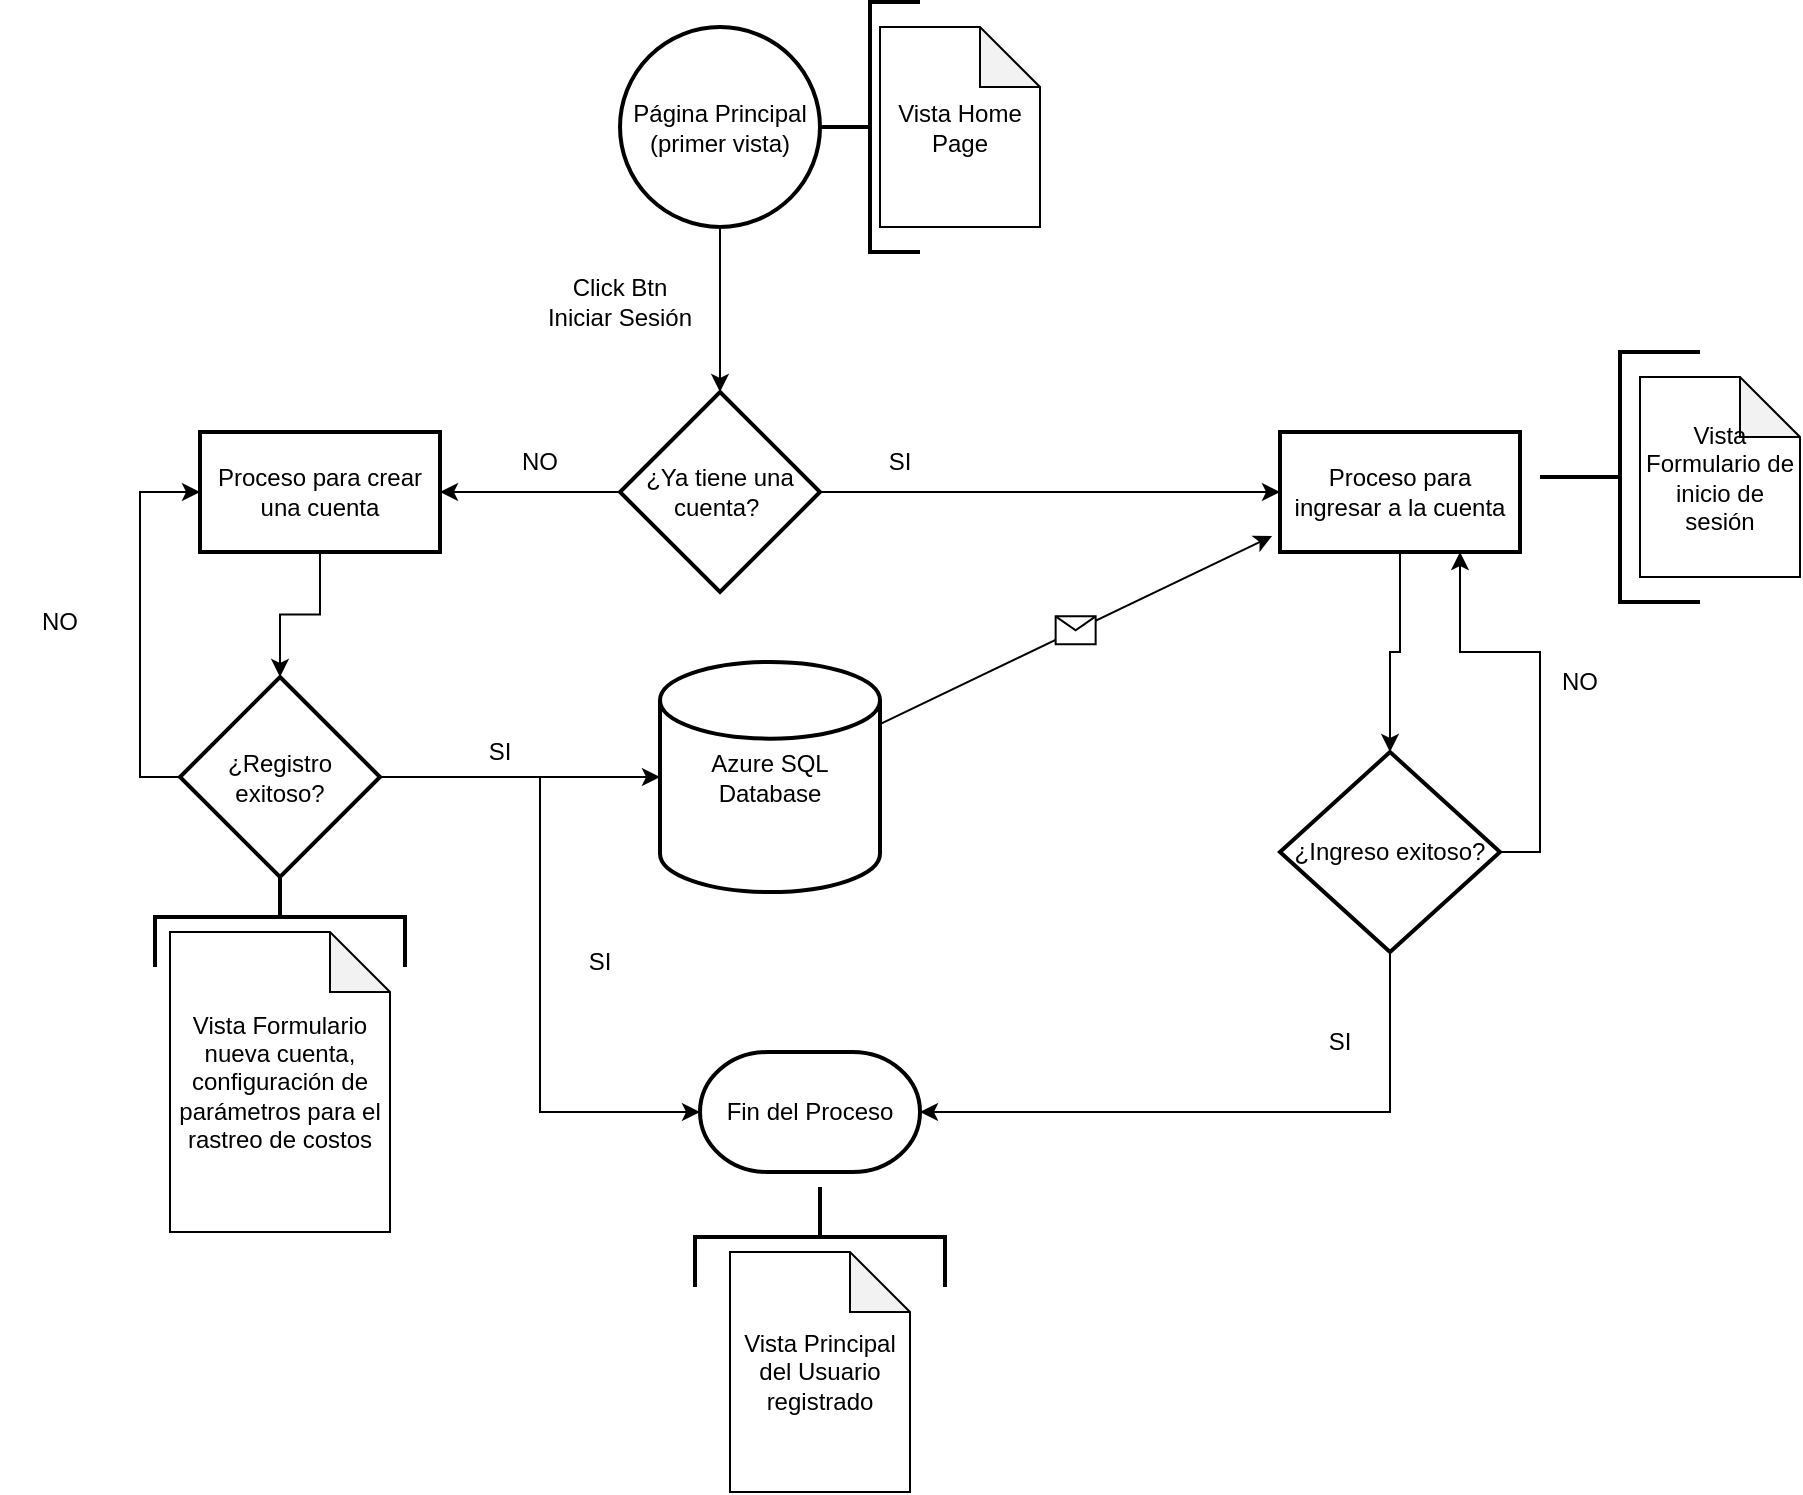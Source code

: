 <mxfile version="20.8.18" type="github">
  <diagram name="Page-1" id="74e2e168-ea6b-b213-b513-2b3c1d86103e">
    <mxGraphModel dx="1373" dy="774" grid="1" gridSize="10" guides="1" tooltips="1" connect="1" arrows="1" fold="1" page="1" pageScale="1" pageWidth="1100" pageHeight="850" background="none" math="0" shadow="0">
      <root>
        <mxCell id="0" />
        <mxCell id="1" parent="0" />
        <mxCell id="oz9p4cTDpWmSpgmov__A-6" style="edgeStyle=orthogonalEdgeStyle;rounded=0;orthogonalLoop=1;jettySize=auto;html=1;" edge="1" parent="1" source="oz9p4cTDpWmSpgmov__A-2" target="oz9p4cTDpWmSpgmov__A-4">
          <mxGeometry relative="1" as="geometry" />
        </mxCell>
        <mxCell id="oz9p4cTDpWmSpgmov__A-2" value="Página Principal (primer vista)" style="strokeWidth=2;html=1;shape=mxgraph.flowchart.start_2;whiteSpace=wrap;" vertex="1" parent="1">
          <mxGeometry x="460" y="27.5" width="100" height="100" as="geometry" />
        </mxCell>
        <mxCell id="oz9p4cTDpWmSpgmov__A-13" style="edgeStyle=orthogonalEdgeStyle;rounded=0;orthogonalLoop=1;jettySize=auto;html=1;" edge="1" parent="1" source="oz9p4cTDpWmSpgmov__A-4" target="oz9p4cTDpWmSpgmov__A-9">
          <mxGeometry relative="1" as="geometry" />
        </mxCell>
        <mxCell id="oz9p4cTDpWmSpgmov__A-14" value="" style="edgeStyle=orthogonalEdgeStyle;rounded=0;orthogonalLoop=1;jettySize=auto;html=1;" edge="1" parent="1" source="oz9p4cTDpWmSpgmov__A-4" target="oz9p4cTDpWmSpgmov__A-12">
          <mxGeometry relative="1" as="geometry" />
        </mxCell>
        <mxCell id="oz9p4cTDpWmSpgmov__A-4" value="¿Ya tiene una cuenta?&amp;nbsp;" style="strokeWidth=2;html=1;shape=mxgraph.flowchart.decision;whiteSpace=wrap;" vertex="1" parent="1">
          <mxGeometry x="460" y="210" width="100" height="100" as="geometry" />
        </mxCell>
        <mxCell id="oz9p4cTDpWmSpgmov__A-7" value="Click Btn Iniciar Sesión" style="text;html=1;strokeColor=none;fillColor=none;align=center;verticalAlign=middle;whiteSpace=wrap;rounded=0;" vertex="1" parent="1">
          <mxGeometry x="420" y="140" width="80" height="50" as="geometry" />
        </mxCell>
        <mxCell id="oz9p4cTDpWmSpgmov__A-20" value="" style="edgeStyle=orthogonalEdgeStyle;rounded=0;orthogonalLoop=1;jettySize=auto;html=1;" edge="1" parent="1" source="oz9p4cTDpWmSpgmov__A-9" target="oz9p4cTDpWmSpgmov__A-19">
          <mxGeometry relative="1" as="geometry" />
        </mxCell>
        <mxCell id="oz9p4cTDpWmSpgmov__A-9" value="Proceso para crear una cuenta" style="whiteSpace=wrap;html=1;strokeWidth=2;" vertex="1" parent="1">
          <mxGeometry x="250" y="230" width="120" height="60" as="geometry" />
        </mxCell>
        <mxCell id="oz9p4cTDpWmSpgmov__A-10" value="NO" style="text;html=1;strokeColor=none;fillColor=none;align=center;verticalAlign=middle;whiteSpace=wrap;rounded=0;" vertex="1" parent="1">
          <mxGeometry x="390" y="230" width="60" height="30" as="geometry" />
        </mxCell>
        <mxCell id="oz9p4cTDpWmSpgmov__A-11" value="SI" style="text;html=1;strokeColor=none;fillColor=none;align=center;verticalAlign=middle;whiteSpace=wrap;rounded=0;" vertex="1" parent="1">
          <mxGeometry x="570" y="230" width="60" height="30" as="geometry" />
        </mxCell>
        <mxCell id="oz9p4cTDpWmSpgmov__A-38" style="edgeStyle=orthogonalEdgeStyle;rounded=0;orthogonalLoop=1;jettySize=auto;html=1;exitX=0.5;exitY=1;exitDx=0;exitDy=0;entryX=0.5;entryY=0;entryDx=0;entryDy=0;" edge="1" parent="1" source="oz9p4cTDpWmSpgmov__A-12" target="oz9p4cTDpWmSpgmov__A-34">
          <mxGeometry relative="1" as="geometry" />
        </mxCell>
        <mxCell id="oz9p4cTDpWmSpgmov__A-12" value="Proceso para ingresar a la cuenta" style="whiteSpace=wrap;html=1;strokeWidth=2;" vertex="1" parent="1">
          <mxGeometry x="790" y="230" width="120" height="60" as="geometry" />
        </mxCell>
        <mxCell id="oz9p4cTDpWmSpgmov__A-15" value="Vista Formulario nueva cuenta, configuración de parámetros para el rastreo de costos" style="shape=note;whiteSpace=wrap;html=1;backgroundOutline=1;darkOpacity=0.05;" vertex="1" parent="1">
          <mxGeometry x="235" y="480" width="110" height="150" as="geometry" />
        </mxCell>
        <mxCell id="oz9p4cTDpWmSpgmov__A-16" value="" style="strokeWidth=2;html=1;shape=mxgraph.flowchart.annotation_2;align=left;labelPosition=right;pointerEvents=1;rotation=90;" vertex="1" parent="1">
          <mxGeometry x="265" y="410" width="50" height="125" as="geometry" />
        </mxCell>
        <mxCell id="oz9p4cTDpWmSpgmov__A-17" value="Azure SQL Database" style="strokeWidth=2;html=1;shape=mxgraph.flowchart.database;whiteSpace=wrap;" vertex="1" parent="1">
          <mxGeometry x="480" y="345" width="110" height="115" as="geometry" />
        </mxCell>
        <mxCell id="oz9p4cTDpWmSpgmov__A-23" style="edgeStyle=orthogonalEdgeStyle;rounded=0;orthogonalLoop=1;jettySize=auto;html=1;exitX=0;exitY=0.5;exitDx=0;exitDy=0;entryX=0;entryY=0.5;entryDx=0;entryDy=0;" edge="1" parent="1" source="oz9p4cTDpWmSpgmov__A-19" target="oz9p4cTDpWmSpgmov__A-9">
          <mxGeometry relative="1" as="geometry" />
        </mxCell>
        <mxCell id="oz9p4cTDpWmSpgmov__A-43" style="edgeStyle=orthogonalEdgeStyle;rounded=0;orthogonalLoop=1;jettySize=auto;html=1;exitX=1;exitY=0.5;exitDx=0;exitDy=0;entryX=0;entryY=0.5;entryDx=0;entryDy=0;entryPerimeter=0;" edge="1" parent="1" source="oz9p4cTDpWmSpgmov__A-19" target="oz9p4cTDpWmSpgmov__A-17">
          <mxGeometry relative="1" as="geometry" />
        </mxCell>
        <mxCell id="oz9p4cTDpWmSpgmov__A-47" style="edgeStyle=orthogonalEdgeStyle;rounded=0;orthogonalLoop=1;jettySize=auto;html=1;exitX=1;exitY=0.5;exitDx=0;exitDy=0;entryX=0;entryY=0.5;entryDx=0;entryDy=0;entryPerimeter=0;" edge="1" parent="1" source="oz9p4cTDpWmSpgmov__A-19" target="oz9p4cTDpWmSpgmov__A-46">
          <mxGeometry relative="1" as="geometry" />
        </mxCell>
        <mxCell id="oz9p4cTDpWmSpgmov__A-19" value="¿Registro exitoso?" style="rhombus;whiteSpace=wrap;html=1;strokeWidth=2;" vertex="1" parent="1">
          <mxGeometry x="240" y="352.5" width="100" height="100" as="geometry" />
        </mxCell>
        <mxCell id="oz9p4cTDpWmSpgmov__A-22" value="SI" style="text;html=1;strokeColor=none;fillColor=none;align=center;verticalAlign=middle;whiteSpace=wrap;rounded=0;" vertex="1" parent="1">
          <mxGeometry x="370" y="375" width="60" height="30" as="geometry" />
        </mxCell>
        <mxCell id="oz9p4cTDpWmSpgmov__A-24" value="NO" style="text;html=1;strokeColor=none;fillColor=none;align=center;verticalAlign=middle;whiteSpace=wrap;rounded=0;" vertex="1" parent="1">
          <mxGeometry x="150" y="310" width="60" height="30" as="geometry" />
        </mxCell>
        <mxCell id="oz9p4cTDpWmSpgmov__A-25" value="Vista Home Page" style="shape=note;whiteSpace=wrap;html=1;backgroundOutline=1;darkOpacity=0.05;" vertex="1" parent="1">
          <mxGeometry x="590" y="27.5" width="80" height="100" as="geometry" />
        </mxCell>
        <mxCell id="oz9p4cTDpWmSpgmov__A-26" value="" style="strokeWidth=2;html=1;shape=mxgraph.flowchart.annotation_2;align=left;labelPosition=right;pointerEvents=1;" vertex="1" parent="1">
          <mxGeometry x="560" y="15" width="50" height="125" as="geometry" />
        </mxCell>
        <mxCell id="oz9p4cTDpWmSpgmov__A-27" value="Vista Formulario de inicio de sesión" style="shape=note;whiteSpace=wrap;html=1;backgroundOutline=1;darkOpacity=0.05;" vertex="1" parent="1">
          <mxGeometry x="970" y="202.5" width="80" height="100" as="geometry" />
        </mxCell>
        <mxCell id="oz9p4cTDpWmSpgmov__A-28" value="" style="strokeWidth=2;html=1;shape=mxgraph.flowchart.annotation_2;align=left;labelPosition=right;pointerEvents=1;" vertex="1" parent="1">
          <mxGeometry x="920" y="190" width="80" height="125" as="geometry" />
        </mxCell>
        <mxCell id="oz9p4cTDpWmSpgmov__A-48" style="edgeStyle=orthogonalEdgeStyle;rounded=0;orthogonalLoop=1;jettySize=auto;html=1;exitX=0.5;exitY=1;exitDx=0;exitDy=0;entryX=1;entryY=0.5;entryDx=0;entryDy=0;entryPerimeter=0;" edge="1" parent="1" source="oz9p4cTDpWmSpgmov__A-34" target="oz9p4cTDpWmSpgmov__A-46">
          <mxGeometry relative="1" as="geometry" />
        </mxCell>
        <mxCell id="oz9p4cTDpWmSpgmov__A-50" style="edgeStyle=orthogonalEdgeStyle;rounded=0;orthogonalLoop=1;jettySize=auto;html=1;exitX=1;exitY=0.5;exitDx=0;exitDy=0;entryX=0.75;entryY=1;entryDx=0;entryDy=0;" edge="1" parent="1" source="oz9p4cTDpWmSpgmov__A-34" target="oz9p4cTDpWmSpgmov__A-12">
          <mxGeometry relative="1" as="geometry" />
        </mxCell>
        <mxCell id="oz9p4cTDpWmSpgmov__A-34" value="¿Ingreso exitoso?" style="rhombus;whiteSpace=wrap;html=1;strokeWidth=2;" vertex="1" parent="1">
          <mxGeometry x="790" y="390" width="110" height="100" as="geometry" />
        </mxCell>
        <mxCell id="oz9p4cTDpWmSpgmov__A-36" value="" style="endArrow=classic;html=1;rounded=0;entryX=-0.033;entryY=0.867;entryDx=0;entryDy=0;entryPerimeter=0;" edge="1" parent="1" source="oz9p4cTDpWmSpgmov__A-17" target="oz9p4cTDpWmSpgmov__A-12">
          <mxGeometry relative="1" as="geometry">
            <mxPoint x="620" y="570" as="sourcePoint" />
            <mxPoint x="780" y="290" as="targetPoint" />
          </mxGeometry>
        </mxCell>
        <mxCell id="oz9p4cTDpWmSpgmov__A-37" value="" style="shape=message;html=1;outlineConnect=0;" vertex="1" parent="oz9p4cTDpWmSpgmov__A-36">
          <mxGeometry width="20" height="14" relative="1" as="geometry">
            <mxPoint x="-10" y="-7" as="offset" />
          </mxGeometry>
        </mxCell>
        <mxCell id="oz9p4cTDpWmSpgmov__A-46" value="Fin del Proceso" style="strokeWidth=2;html=1;shape=mxgraph.flowchart.terminator;whiteSpace=wrap;" vertex="1" parent="1">
          <mxGeometry x="500" y="540" width="110" height="60" as="geometry" />
        </mxCell>
        <mxCell id="oz9p4cTDpWmSpgmov__A-49" value="SI" style="text;html=1;strokeColor=none;fillColor=none;align=center;verticalAlign=middle;whiteSpace=wrap;rounded=0;" vertex="1" parent="1">
          <mxGeometry x="790" y="520" width="60" height="30" as="geometry" />
        </mxCell>
        <mxCell id="oz9p4cTDpWmSpgmov__A-51" value="NO" style="text;html=1;strokeColor=none;fillColor=none;align=center;verticalAlign=middle;whiteSpace=wrap;rounded=0;" vertex="1" parent="1">
          <mxGeometry x="910" y="340" width="60" height="30" as="geometry" />
        </mxCell>
        <mxCell id="oz9p4cTDpWmSpgmov__A-52" value="SI" style="text;html=1;strokeColor=none;fillColor=none;align=center;verticalAlign=middle;whiteSpace=wrap;rounded=0;" vertex="1" parent="1">
          <mxGeometry x="420" y="480" width="60" height="30" as="geometry" />
        </mxCell>
        <mxCell id="oz9p4cTDpWmSpgmov__A-53" value="Vista Principal del Usuario registrado" style="shape=note;whiteSpace=wrap;html=1;backgroundOutline=1;darkOpacity=0.05;" vertex="1" parent="1">
          <mxGeometry x="515" y="640" width="90" height="120" as="geometry" />
        </mxCell>
        <mxCell id="oz9p4cTDpWmSpgmov__A-54" value="" style="strokeWidth=2;html=1;shape=mxgraph.flowchart.annotation_2;align=left;labelPosition=right;pointerEvents=1;rotation=90;" vertex="1" parent="1">
          <mxGeometry x="535" y="570" width="50" height="125" as="geometry" />
        </mxCell>
      </root>
    </mxGraphModel>
  </diagram>
</mxfile>

